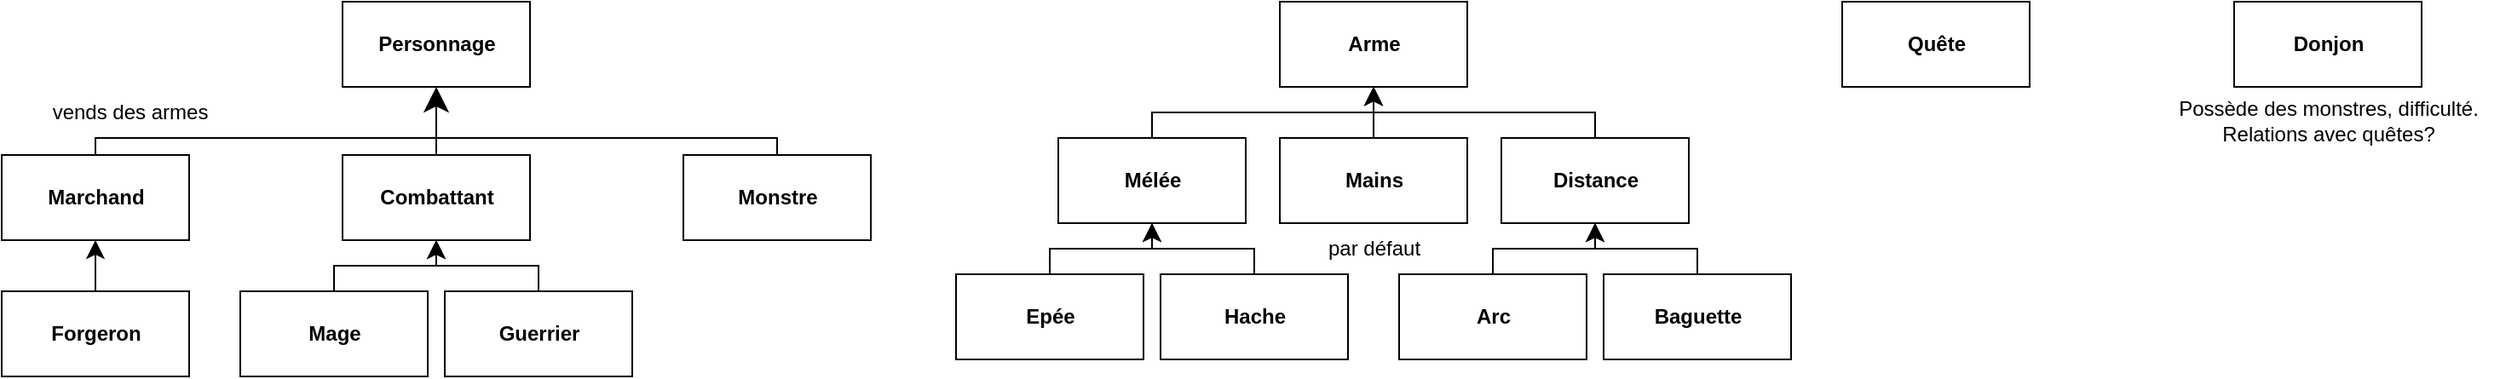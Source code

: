 <mxfile>
    <diagram id="22o8SRH5cAKpqP91V_NG" name="Page-1">
        <mxGraphModel dx="2179" dy="719" grid="1" gridSize="10" guides="1" tooltips="1" connect="1" arrows="1" fold="1" page="1" pageScale="1" pageWidth="1100" pageHeight="1100" background="#ffffff" math="0" shadow="0">
            <root>
                <mxCell id="0"/>
                <mxCell id="1" parent="0"/>
                <mxCell id="14" value="Personnage" style="html=1;fontStyle=1" parent="1" vertex="1">
                    <mxGeometry x="-700" y="30" width="110" height="50" as="geometry"/>
                </mxCell>
                <mxCell id="15" value="Mage&lt;span style=&quot;color: rgba(0, 0, 0, 0); font-family: monospace; font-size: 0px; font-weight: 400; text-align: start;&quot;&gt;%3CmxGraphModel%3E%3Croot%3E%3CmxCell%20id%3D%220%22%2F%3E%3CmxCell%20id%3D%221%22%20parent%3D%220%22%2F%3E%3CmxCell%20id%3D%222%22%20value%3D%22M%C3%A9tier%22%20style%3D%22html%3D1%3BfontStyle%3D1%22%20vertex%3D%221%22%20parent%3D%221%22%3E%3CmxGeometry%20x%3D%22-660%22%20y%3D%2240%22%20width%3D%22110%22%20height%3D%2250%22%20as%3D%22geometry%22%2F%3E%3C%2FmxCell%3E%3C%2Froot%3E%3C%2FmxGraphModel%3E&lt;/span&gt;" style="html=1;fontStyle=1" parent="1" vertex="1">
                    <mxGeometry x="-760" y="200" width="110" height="50" as="geometry"/>
                </mxCell>
                <mxCell id="16" value="Guerrier" style="html=1;fontStyle=1" parent="1" vertex="1">
                    <mxGeometry x="-640" y="200" width="110" height="50" as="geometry"/>
                </mxCell>
                <mxCell id="17" value="Marchand" style="html=1;fontStyle=1" parent="1" vertex="1">
                    <mxGeometry x="-900" y="120" width="110" height="50" as="geometry"/>
                </mxCell>
                <mxCell id="18" value="vends des armes" style="text;html=1;align=center;verticalAlign=middle;resizable=0;points=[];autosize=1;strokeColor=none;fillColor=none;" parent="1" vertex="1">
                    <mxGeometry x="-880" y="80" width="110" height="30" as="geometry"/>
                </mxCell>
                <mxCell id="19" value="Monstre" style="html=1;fontStyle=1" parent="1" vertex="1">
                    <mxGeometry x="-500" y="120" width="110" height="50" as="geometry"/>
                </mxCell>
                <mxCell id="20" value="Arme" style="html=1;fontStyle=1" parent="1" vertex="1">
                    <mxGeometry x="-150" y="30" width="110" height="50" as="geometry"/>
                </mxCell>
                <mxCell id="21" value="Mélée" style="html=1;fontStyle=1" parent="1" vertex="1">
                    <mxGeometry x="-280" y="110" width="110" height="50" as="geometry"/>
                </mxCell>
                <mxCell id="22" value="Distance" style="html=1;fontStyle=1" parent="1" vertex="1">
                    <mxGeometry x="-20" y="110" width="110" height="50" as="geometry"/>
                </mxCell>
                <mxCell id="25" value="Arc" style="html=1;fontStyle=1" parent="1" vertex="1">
                    <mxGeometry x="-80" y="190" width="110" height="50" as="geometry"/>
                </mxCell>
                <mxCell id="26" value="Baguette" style="html=1;fontStyle=1" parent="1" vertex="1">
                    <mxGeometry x="40" y="190" width="110" height="50" as="geometry"/>
                </mxCell>
                <mxCell id="27" value="Epée" style="html=1;fontStyle=1" parent="1" vertex="1">
                    <mxGeometry x="-340" y="190" width="110" height="50" as="geometry"/>
                </mxCell>
                <mxCell id="28" value="Hache" style="html=1;fontStyle=1" parent="1" vertex="1">
                    <mxGeometry x="-220" y="190" width="110" height="50" as="geometry"/>
                </mxCell>
                <mxCell id="29" value="Quête" style="html=1;fontStyle=1" parent="1" vertex="1">
                    <mxGeometry x="180" y="30" width="110" height="50" as="geometry"/>
                </mxCell>
                <mxCell id="30" value="Combattant" style="html=1;fontStyle=1" parent="1" vertex="1">
                    <mxGeometry x="-700" y="120" width="110" height="50" as="geometry"/>
                </mxCell>
                <mxCell id="31" value="Forgeron" style="html=1;fontStyle=1" parent="1" vertex="1">
                    <mxGeometry x="-900" y="200" width="110" height="50" as="geometry"/>
                </mxCell>
                <mxCell id="32" value="" style="endArrow=classic;endFill=1;endSize=12;html=1;entryX=0.5;entryY=1;entryDx=0;entryDy=0;" parent="1" source="30" target="14" edge="1">
                    <mxGeometry width="160" relative="1" as="geometry">
                        <mxPoint x="-400" y="210" as="sourcePoint"/>
                        <mxPoint x="-530" y="110" as="targetPoint"/>
                    </mxGeometry>
                </mxCell>
                <mxCell id="33" value="" style="endArrow=none;html=1;rounded=0;exitX=0.5;exitY=0;exitDx=0;exitDy=0;" parent="1" source="19" edge="1">
                    <mxGeometry relative="1" as="geometry">
                        <mxPoint x="-490" y="70" as="sourcePoint"/>
                        <mxPoint x="-645" y="110" as="targetPoint"/>
                        <Array as="points">
                            <mxPoint x="-445" y="110"/>
                        </Array>
                    </mxGeometry>
                </mxCell>
                <mxCell id="34" value="" style="endArrow=none;html=1;rounded=0;exitX=0.5;exitY=0;exitDx=0;exitDy=0;" parent="1" source="17" edge="1">
                    <mxGeometry relative="1" as="geometry">
                        <mxPoint x="-770" y="370" as="sourcePoint"/>
                        <mxPoint x="-640" y="110" as="targetPoint"/>
                        <Array as="points">
                            <mxPoint x="-845" y="110"/>
                        </Array>
                    </mxGeometry>
                </mxCell>
                <mxCell id="36" value="" style="edgeStyle=elbowEdgeStyle;elbow=vertical;endArrow=classic;html=1;curved=0;rounded=0;endSize=8;startSize=8;entryX=0.5;entryY=1;entryDx=0;entryDy=0;" parent="1" source="15" target="30" edge="1">
                    <mxGeometry width="50" height="50" relative="1" as="geometry">
                        <mxPoint x="-770" y="380" as="sourcePoint"/>
                        <mxPoint x="-720" y="330" as="targetPoint"/>
                    </mxGeometry>
                </mxCell>
                <mxCell id="37" value="" style="edgeStyle=elbowEdgeStyle;elbow=vertical;endArrow=classic;html=1;curved=0;rounded=0;endSize=8;startSize=8;entryX=0.5;entryY=1;entryDx=0;entryDy=0;" parent="1" source="16" target="30" edge="1">
                    <mxGeometry width="50" height="50" relative="1" as="geometry">
                        <mxPoint x="-695" y="220" as="sourcePoint"/>
                        <mxPoint x="-635" y="190" as="targetPoint"/>
                    </mxGeometry>
                </mxCell>
                <mxCell id="38" value="" style="edgeStyle=elbowEdgeStyle;elbow=vertical;endArrow=classic;html=1;curved=0;rounded=0;endSize=8;startSize=8;entryX=0.5;entryY=1;entryDx=0;entryDy=0;exitX=0.5;exitY=0;exitDx=0;exitDy=0;" parent="1" source="31" target="17" edge="1">
                    <mxGeometry width="50" height="50" relative="1" as="geometry">
                        <mxPoint x="-840" y="210" as="sourcePoint"/>
                        <mxPoint x="-780" y="180" as="targetPoint"/>
                    </mxGeometry>
                </mxCell>
                <mxCell id="39" value="" style="edgeStyle=elbowEdgeStyle;elbow=vertical;endArrow=classic;html=1;curved=0;rounded=0;endSize=8;startSize=8;entryX=0.5;entryY=1;entryDx=0;entryDy=0;" parent="1" edge="1">
                    <mxGeometry width="50" height="50" relative="1" as="geometry">
                        <mxPoint x="-285" y="190" as="sourcePoint"/>
                        <mxPoint x="-225" y="160" as="targetPoint"/>
                    </mxGeometry>
                </mxCell>
                <mxCell id="40" value="" style="edgeStyle=elbowEdgeStyle;elbow=vertical;endArrow=classic;html=1;curved=0;rounded=0;endSize=8;startSize=8;entryX=0.5;entryY=1;entryDx=0;entryDy=0;" parent="1" edge="1">
                    <mxGeometry width="50" height="50" relative="1" as="geometry">
                        <mxPoint x="-165" y="190" as="sourcePoint"/>
                        <mxPoint x="-225" y="160" as="targetPoint"/>
                    </mxGeometry>
                </mxCell>
                <mxCell id="42" value="" style="edgeStyle=elbowEdgeStyle;elbow=vertical;endArrow=classic;html=1;curved=0;rounded=0;endSize=8;startSize=8;entryX=0.5;entryY=1;entryDx=0;entryDy=0;" parent="1" edge="1">
                    <mxGeometry width="50" height="50" relative="1" as="geometry">
                        <mxPoint x="-25" y="190" as="sourcePoint"/>
                        <mxPoint x="35" y="160" as="targetPoint"/>
                    </mxGeometry>
                </mxCell>
                <mxCell id="43" value="" style="edgeStyle=elbowEdgeStyle;elbow=vertical;endArrow=classic;html=1;curved=0;rounded=0;endSize=8;startSize=8;entryX=0.5;entryY=1;entryDx=0;entryDy=0;" parent="1" edge="1">
                    <mxGeometry width="50" height="50" relative="1" as="geometry">
                        <mxPoint x="95" y="190" as="sourcePoint"/>
                        <mxPoint x="35" y="160" as="targetPoint"/>
                    </mxGeometry>
                </mxCell>
                <mxCell id="44" value="" style="edgeStyle=elbowEdgeStyle;elbow=vertical;endArrow=classic;html=1;curved=0;rounded=0;endSize=8;startSize=8;entryX=0.5;entryY=1;entryDx=0;entryDy=0;exitX=0.5;exitY=0;exitDx=0;exitDy=0;" parent="1" source="21" edge="1">
                    <mxGeometry width="50" height="50" relative="1" as="geometry">
                        <mxPoint x="-155" y="110" as="sourcePoint"/>
                        <mxPoint x="-95" y="80" as="targetPoint"/>
                    </mxGeometry>
                </mxCell>
                <mxCell id="45" value="" style="edgeStyle=elbowEdgeStyle;elbow=vertical;endArrow=classic;html=1;curved=0;rounded=0;endSize=8;startSize=8;entryX=0.5;entryY=1;entryDx=0;entryDy=0;exitX=0.5;exitY=0;exitDx=0;exitDy=0;" parent="1" source="22" edge="1">
                    <mxGeometry width="50" height="50" relative="1" as="geometry">
                        <mxPoint x="-35" y="110" as="sourcePoint"/>
                        <mxPoint x="-95" y="80" as="targetPoint"/>
                    </mxGeometry>
                </mxCell>
                <mxCell id="46" value="Mains" style="html=1;fontStyle=1" parent="1" vertex="1">
                    <mxGeometry x="-150" y="110" width="110" height="50" as="geometry"/>
                </mxCell>
                <mxCell id="47" value="" style="edgeStyle=elbowEdgeStyle;elbow=vertical;endArrow=classic;html=1;curved=0;rounded=0;endSize=8;startSize=8;entryX=0.5;entryY=1;entryDx=0;entryDy=0;exitX=0.5;exitY=0;exitDx=0;exitDy=0;" parent="1" source="46" target="20" edge="1">
                    <mxGeometry width="50" height="50" relative="1" as="geometry">
                        <mxPoint x="-180" y="360" as="sourcePoint"/>
                        <mxPoint x="-50" y="330" as="targetPoint"/>
                    </mxGeometry>
                </mxCell>
                <mxCell id="48" value="par défaut" style="text;html=1;align=center;verticalAlign=middle;resizable=0;points=[];autosize=1;strokeColor=none;fillColor=none;" parent="1" vertex="1">
                    <mxGeometry x="-135" y="160" width="80" height="30" as="geometry"/>
                </mxCell>
                <mxCell id="49" value="Donjon" style="html=1;fontStyle=1" vertex="1" parent="1">
                    <mxGeometry x="410" y="30" width="110" height="50" as="geometry"/>
                </mxCell>
                <mxCell id="50" value="Possède des monstres, difficulté.&lt;br&gt;Relations avec quêtes?" style="text;html=1;align=center;verticalAlign=middle;resizable=0;points=[];autosize=1;strokeColor=none;fillColor=none;" vertex="1" parent="1">
                    <mxGeometry x="365" y="80" width="200" height="40" as="geometry"/>
                </mxCell>
            </root>
        </mxGraphModel>
    </diagram>
</mxfile>